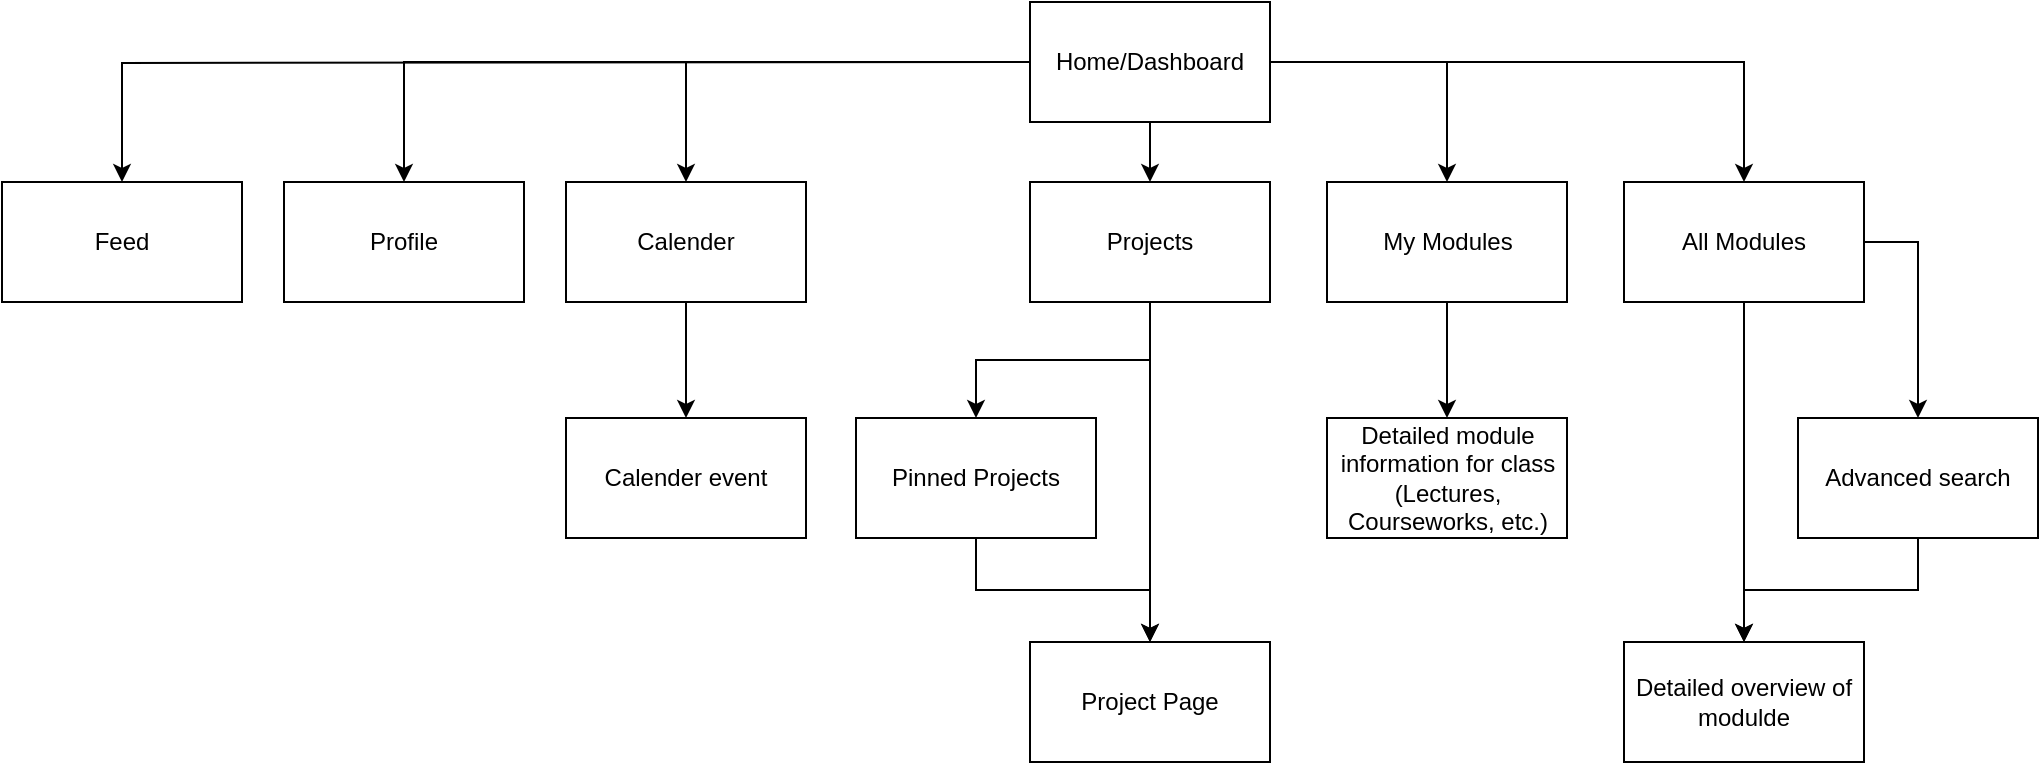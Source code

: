 <mxfile version="12.1.4" type="github" pages="1"><diagram id="6nPyluyY0hV2ebOt_9-a" name="Page-1"><mxGraphModel dx="2036" dy="594" grid="1" gridSize="10" guides="1" tooltips="1" connect="1" arrows="1" fold="1" page="1" pageScale="1" pageWidth="827" pageHeight="1169" math="0" shadow="0"><root><mxCell id="0"/><mxCell id="1" parent="0"/><mxCell id="GNrzlrBLrwz4kH_a7gew-27" style="edgeStyle=orthogonalEdgeStyle;rounded=0;orthogonalLoop=1;jettySize=auto;html=1;entryX=0.5;entryY=0;entryDx=0;entryDy=0;" edge="1" parent="1" target="GNrzlrBLrwz4kH_a7gew-3"><mxGeometry relative="1" as="geometry"><mxPoint x="413" y="110" as="targetPoint"/><mxPoint x="350" y="60" as="sourcePoint"/></mxGeometry></mxCell><mxCell id="GNrzlrBLrwz4kH_a7gew-28" style="edgeStyle=orthogonalEdgeStyle;rounded=0;orthogonalLoop=1;jettySize=auto;html=1;exitX=0;exitY=0.5;exitDx=0;exitDy=0;entryX=0.5;entryY=0;entryDx=0;entryDy=0;" edge="1" parent="1" source="GNrzlrBLrwz4kH_a7gew-1" target="GNrzlrBLrwz4kH_a7gew-2"><mxGeometry relative="1" as="geometry"/></mxCell><mxCell id="GNrzlrBLrwz4kH_a7gew-29" style="edgeStyle=orthogonalEdgeStyle;rounded=0;orthogonalLoop=1;jettySize=auto;html=1;exitX=1;exitY=0.5;exitDx=0;exitDy=0;entryX=0.5;entryY=0;entryDx=0;entryDy=0;" edge="1" parent="1" source="GNrzlrBLrwz4kH_a7gew-1" target="GNrzlrBLrwz4kH_a7gew-6"><mxGeometry relative="1" as="geometry"/></mxCell><mxCell id="GNrzlrBLrwz4kH_a7gew-30" style="edgeStyle=orthogonalEdgeStyle;rounded=0;orthogonalLoop=1;jettySize=auto;html=1;exitX=1;exitY=0.5;exitDx=0;exitDy=0;entryX=0.5;entryY=0;entryDx=0;entryDy=0;" edge="1" parent="1" source="GNrzlrBLrwz4kH_a7gew-1" target="GNrzlrBLrwz4kH_a7gew-5"><mxGeometry relative="1" as="geometry"/></mxCell><mxCell id="GNrzlrBLrwz4kH_a7gew-35" style="edgeStyle=orthogonalEdgeStyle;rounded=0;orthogonalLoop=1;jettySize=auto;html=1;exitX=0.5;exitY=1;exitDx=0;exitDy=0;entryX=0.5;entryY=0;entryDx=0;entryDy=0;" edge="1" parent="1" source="GNrzlrBLrwz4kH_a7gew-1" target="GNrzlrBLrwz4kH_a7gew-31"><mxGeometry relative="1" as="geometry"/></mxCell><mxCell id="GNrzlrBLrwz4kH_a7gew-46" style="edgeStyle=orthogonalEdgeStyle;rounded=0;orthogonalLoop=1;jettySize=auto;html=1;exitX=0;exitY=0.5;exitDx=0;exitDy=0;" edge="1" parent="1" source="GNrzlrBLrwz4kH_a7gew-1" target="GNrzlrBLrwz4kH_a7gew-45"><mxGeometry relative="1" as="geometry"/></mxCell><mxCell id="GNrzlrBLrwz4kH_a7gew-1" value="Home/Dashboard" style="rounded=0;whiteSpace=wrap;html=1;" vertex="1" parent="1"><mxGeometry x="353" y="30" width="120" height="60" as="geometry"/></mxCell><mxCell id="GNrzlrBLrwz4kH_a7gew-2" value="Profile" style="rounded=0;whiteSpace=wrap;html=1;" vertex="1" parent="1"><mxGeometry x="-20" y="120" width="120" height="60" as="geometry"/></mxCell><mxCell id="GNrzlrBLrwz4kH_a7gew-3" value="Feed" style="rounded=0;whiteSpace=wrap;html=1;" vertex="1" parent="1"><mxGeometry x="-161" y="120" width="120" height="60" as="geometry"/></mxCell><mxCell id="GNrzlrBLrwz4kH_a7gew-22" style="edgeStyle=orthogonalEdgeStyle;rounded=0;orthogonalLoop=1;jettySize=auto;html=1;exitX=0.5;exitY=1;exitDx=0;exitDy=0;entryX=0.5;entryY=0;entryDx=0;entryDy=0;" edge="1" parent="1" source="GNrzlrBLrwz4kH_a7gew-5" target="GNrzlrBLrwz4kH_a7gew-8"><mxGeometry relative="1" as="geometry"/></mxCell><mxCell id="GNrzlrBLrwz4kH_a7gew-23" style="edgeStyle=orthogonalEdgeStyle;rounded=0;orthogonalLoop=1;jettySize=auto;html=1;exitX=1;exitY=0.5;exitDx=0;exitDy=0;entryX=0.5;entryY=0;entryDx=0;entryDy=0;" edge="1" parent="1" source="GNrzlrBLrwz4kH_a7gew-5" target="GNrzlrBLrwz4kH_a7gew-12"><mxGeometry relative="1" as="geometry"><Array as="points"><mxPoint x="797" y="150"/></Array></mxGeometry></mxCell><mxCell id="GNrzlrBLrwz4kH_a7gew-5" value="All Modules" style="rounded=0;whiteSpace=wrap;html=1;" vertex="1" parent="1"><mxGeometry x="650" y="120" width="120" height="60" as="geometry"/></mxCell><mxCell id="GNrzlrBLrwz4kH_a7gew-36" style="edgeStyle=orthogonalEdgeStyle;rounded=0;orthogonalLoop=1;jettySize=auto;html=1;exitX=0.5;exitY=1;exitDx=0;exitDy=0;entryX=0.5;entryY=0;entryDx=0;entryDy=0;" edge="1" parent="1" source="GNrzlrBLrwz4kH_a7gew-6" target="GNrzlrBLrwz4kH_a7gew-7"><mxGeometry relative="1" as="geometry"/></mxCell><mxCell id="GNrzlrBLrwz4kH_a7gew-6" value="My Modules" style="rounded=0;whiteSpace=wrap;html=1;" vertex="1" parent="1"><mxGeometry x="501.5" y="120" width="120" height="60" as="geometry"/></mxCell><mxCell id="GNrzlrBLrwz4kH_a7gew-7" value="Detailed module information for class (Lectures, Courseworks, etc.)" style="rounded=0;whiteSpace=wrap;html=1;" vertex="1" parent="1"><mxGeometry x="501.5" y="238" width="120" height="60" as="geometry"/></mxCell><mxCell id="GNrzlrBLrwz4kH_a7gew-8" value="Detailed overview of modulde" style="rounded=0;whiteSpace=wrap;html=1;" vertex="1" parent="1"><mxGeometry x="650" y="350" width="120" height="60" as="geometry"/></mxCell><mxCell id="GNrzlrBLrwz4kH_a7gew-11" value="&lt;span style=&quot;font-family: &amp;#34;helvetica&amp;#34; , &amp;#34;arial&amp;#34; , sans-serif ; font-size: 0px&quot;&gt;%3CmxGraphModel%3E%3Croot%3E%3CmxCell%20id%3D%220%22%2F%3E%3CmxCell%20id%3D%221%22%20parent%3D%220%22%2F%3E%3CmxCell%20id%3D%222%22%20value%3D%22Detailed%20overview%20of%20modulde%22%20style%3D%22rounded%3D0%3BwhiteSpace%3Dwrap%3Bhtml%3D1%3B%22%20vertex%3D%221%22%20parent%3D%221%22%3E%3CmxGeometry%20x%3D%22640%22%20y%3D%22250%22%20width%3D%22120%22%20height%3D%2260%22%20as%3D%22geometry%22%2F%3E%3C%2FmxCell%3E%3C%2Froot%3E%3C%2FmxGraphModel%3E&lt;/span&gt;" style="text;html=1;resizable=0;points=[];autosize=1;align=left;verticalAlign=top;spacingTop=-4;" vertex="1" parent="1"><mxGeometry x="837" y="268" width="20" height="20" as="geometry"/></mxCell><mxCell id="GNrzlrBLrwz4kH_a7gew-44" style="edgeStyle=orthogonalEdgeStyle;rounded=0;orthogonalLoop=1;jettySize=auto;html=1;exitX=0.5;exitY=1;exitDx=0;exitDy=0;" edge="1" parent="1" source="GNrzlrBLrwz4kH_a7gew-12" target="GNrzlrBLrwz4kH_a7gew-8"><mxGeometry relative="1" as="geometry"/></mxCell><mxCell id="GNrzlrBLrwz4kH_a7gew-12" value="Advanced search" style="rounded=0;whiteSpace=wrap;html=1;" vertex="1" parent="1"><mxGeometry x="737" y="238" width="120" height="60" as="geometry"/></mxCell><mxCell id="GNrzlrBLrwz4kH_a7gew-38" style="edgeStyle=orthogonalEdgeStyle;rounded=0;orthogonalLoop=1;jettySize=auto;html=1;exitX=0.5;exitY=1;exitDx=0;exitDy=0;entryX=0.5;entryY=0;entryDx=0;entryDy=0;" edge="1" parent="1" source="GNrzlrBLrwz4kH_a7gew-31" target="GNrzlrBLrwz4kH_a7gew-37"><mxGeometry relative="1" as="geometry"/></mxCell><mxCell id="GNrzlrBLrwz4kH_a7gew-42" style="edgeStyle=orthogonalEdgeStyle;rounded=0;orthogonalLoop=1;jettySize=auto;html=1;exitX=0.5;exitY=1;exitDx=0;exitDy=0;entryX=0.5;entryY=0;entryDx=0;entryDy=0;" edge="1" parent="1" source="GNrzlrBLrwz4kH_a7gew-31" target="GNrzlrBLrwz4kH_a7gew-41"><mxGeometry relative="1" as="geometry"/></mxCell><mxCell id="GNrzlrBLrwz4kH_a7gew-31" value="Projects" style="rounded=0;whiteSpace=wrap;html=1;" vertex="1" parent="1"><mxGeometry x="353" y="120" width="120" height="60" as="geometry"/></mxCell><mxCell id="GNrzlrBLrwz4kH_a7gew-43" style="edgeStyle=orthogonalEdgeStyle;rounded=0;orthogonalLoop=1;jettySize=auto;html=1;exitX=0.5;exitY=1;exitDx=0;exitDy=0;entryX=0.5;entryY=0;entryDx=0;entryDy=0;" edge="1" parent="1" source="GNrzlrBLrwz4kH_a7gew-37" target="GNrzlrBLrwz4kH_a7gew-41"><mxGeometry relative="1" as="geometry"/></mxCell><mxCell id="GNrzlrBLrwz4kH_a7gew-37" value="Pinned Projects" style="rounded=0;whiteSpace=wrap;html=1;" vertex="1" parent="1"><mxGeometry x="266" y="238" width="120" height="60" as="geometry"/></mxCell><mxCell id="GNrzlrBLrwz4kH_a7gew-41" value="Project Page" style="rounded=0;whiteSpace=wrap;html=1;" vertex="1" parent="1"><mxGeometry x="353" y="350" width="120" height="60" as="geometry"/></mxCell><mxCell id="GNrzlrBLrwz4kH_a7gew-48" style="edgeStyle=orthogonalEdgeStyle;rounded=0;orthogonalLoop=1;jettySize=auto;html=1;exitX=0.5;exitY=1;exitDx=0;exitDy=0;entryX=0.5;entryY=0;entryDx=0;entryDy=0;" edge="1" parent="1" source="GNrzlrBLrwz4kH_a7gew-45" target="GNrzlrBLrwz4kH_a7gew-47"><mxGeometry relative="1" as="geometry"/></mxCell><mxCell id="GNrzlrBLrwz4kH_a7gew-45" value="Calender" style="rounded=0;whiteSpace=wrap;html=1;" vertex="1" parent="1"><mxGeometry x="121" y="120" width="120" height="60" as="geometry"/></mxCell><mxCell id="GNrzlrBLrwz4kH_a7gew-47" value="Calender event" style="rounded=0;whiteSpace=wrap;html=1;" vertex="1" parent="1"><mxGeometry x="121" y="238" width="120" height="60" as="geometry"/></mxCell></root></mxGraphModel></diagram></mxfile>